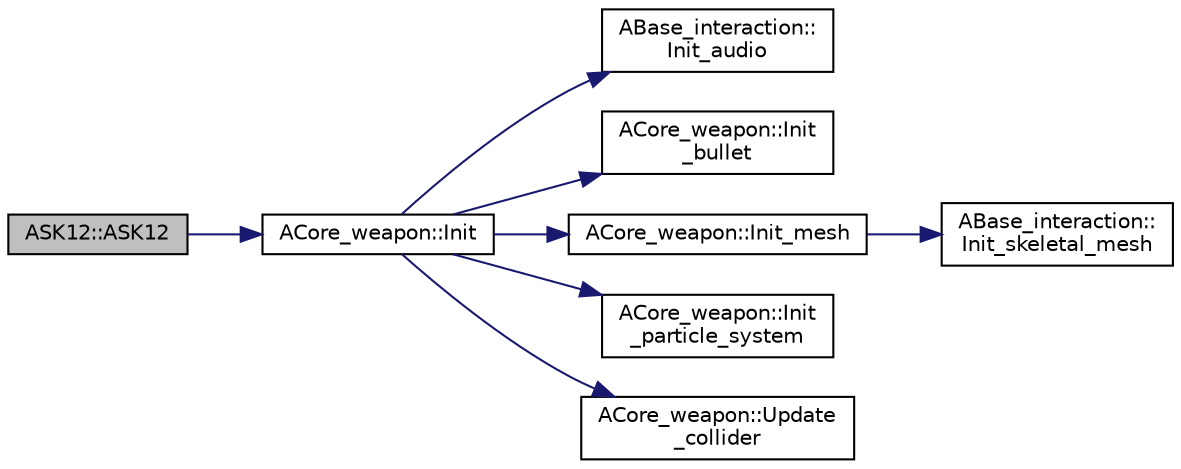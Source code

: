 digraph "ASK12::ASK12"
{
 // LATEX_PDF_SIZE
  edge [fontname="Helvetica",fontsize="10",labelfontname="Helvetica",labelfontsize="10"];
  node [fontname="Helvetica",fontsize="10",shape=record];
  rankdir="LR";
  Node1 [label="ASK12::ASK12",height=0.2,width=0.4,color="black", fillcolor="grey75", style="filled", fontcolor="black",tooltip=" "];
  Node1 -> Node2 [color="midnightblue",fontsize="10",style="solid",fontname="Helvetica"];
  Node2 [label="ACore_weapon::Init",height=0.2,width=0.4,color="black", fillcolor="white", style="filled",URL="$class_a_core__weapon.html#a3e999ef3e385ed2dcef3c9cb5ab395f9",tooltip="무기 초기화"];
  Node2 -> Node3 [color="midnightblue",fontsize="10",style="solid",fontname="Helvetica"];
  Node3 [label="ABase_interaction::\lInit_audio",height=0.2,width=0.4,color="black", fillcolor="white", style="filled",URL="$class_a_base__interaction.html#ae533364f1664a8375c0543451ffad7b2",tooltip="오디오 컴포넌트 초기화"];
  Node2 -> Node4 [color="midnightblue",fontsize="10",style="solid",fontname="Helvetica"];
  Node4 [label="ACore_weapon::Init\l_bullet",height=0.2,width=0.4,color="black", fillcolor="white", style="filled",URL="$class_a_core__weapon.html#a16f4fead2726d8f030fb0d77024ef0b6",tooltip="탄알 초기화"];
  Node2 -> Node5 [color="midnightblue",fontsize="10",style="solid",fontname="Helvetica"];
  Node5 [label="ACore_weapon::Init_mesh",height=0.2,width=0.4,color="black", fillcolor="white", style="filled",URL="$class_a_core__weapon.html#aa23301eadff80b951407bd510701cefe",tooltip="메쉬 초기화"];
  Node5 -> Node6 [color="midnightblue",fontsize="10",style="solid",fontname="Helvetica"];
  Node6 [label="ABase_interaction::\lInit_skeletal_mesh",height=0.2,width=0.4,color="black", fillcolor="white", style="filled",URL="$class_a_base__interaction.html#acb1820b6681080ae7233659ae0c41f73",tooltip="스켈레탈 메시 컴포넌트 초기화 (캐릭터,차량)"];
  Node2 -> Node7 [color="midnightblue",fontsize="10",style="solid",fontname="Helvetica"];
  Node7 [label="ACore_weapon::Init\l_particle_system",height=0.2,width=0.4,color="black", fillcolor="white", style="filled",URL="$class_a_core__weapon.html#ac048a7816f802b7feb4152491ba5eca7",tooltip="파티클 시스템 초기화"];
  Node2 -> Node8 [color="midnightblue",fontsize="10",style="solid",fontname="Helvetica"];
  Node8 [label="ACore_weapon::Update\l_collider",height=0.2,width=0.4,color="black", fillcolor="white", style="filled",URL="$class_a_core__weapon.html#aefbeffd7902e686525ee47a3ee99798b",tooltip="콜라이더 정보 갱신"];
}

